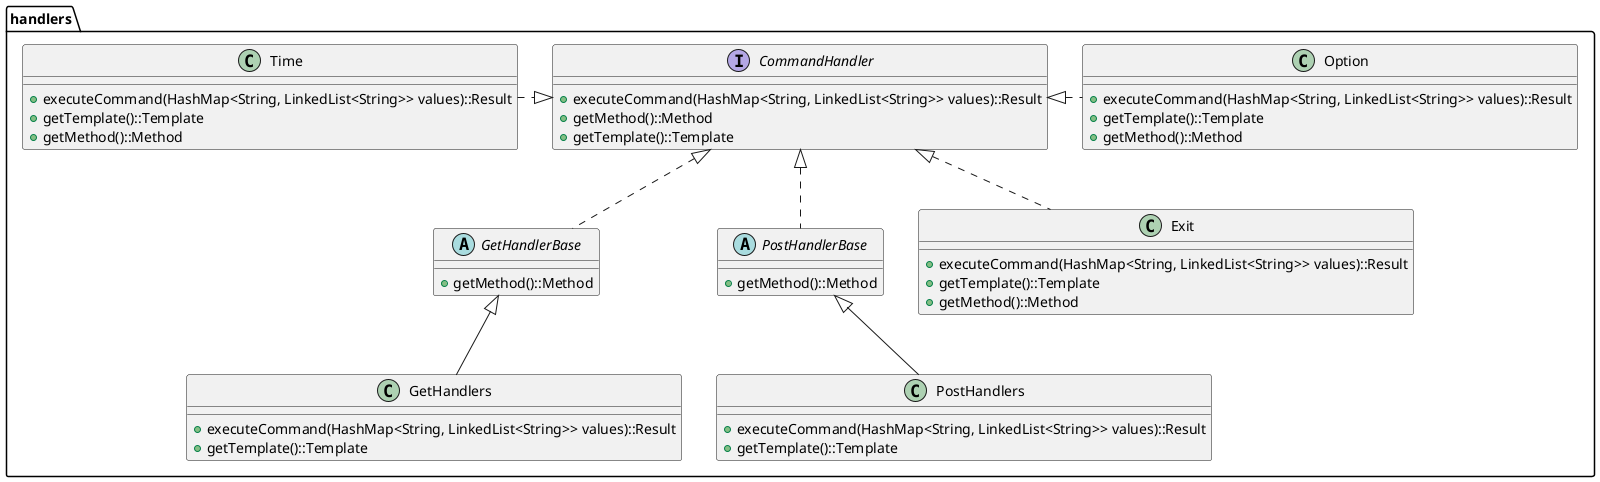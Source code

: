 @startuml
package handlers{
    interface CommandHandler{
           +executeCommand(HashMap<String, LinkedList<String>> values)::Result
           +getMethod()::Method
           +getTemplate()::Template
    }

    abstract GetHandlerBase{
          +getMethod()::Method
    }
    abstract PostHandlerBase{
          +getMethod()::Method
    }
    class Exit{
                +executeCommand(HashMap<String, LinkedList<String>> values)::Result
                +getTemplate()::Template
                +getMethod()::Method
    }
    class Option{
                +executeCommand(HashMap<String, LinkedList<String>> values)::Result
                +getTemplate()::Template
                +getMethod()::Method
        }
    class Time{
        +executeCommand(HashMap<String, LinkedList<String>> values)::Result
        +getTemplate()::Template
        +getMethod()::Method
    }


    class GetHandlers{
         +executeCommand(HashMap<String, LinkedList<String>> values)::Result
         +getTemplate()::Template
    }
    class PostHandlers{
        +executeCommand(HashMap<String, LinkedList<String>> values)::Result
        +getTemplate()::Template
    }
    CommandHandler<|.down-GetHandlerBase
    CommandHandler<|.down-PostHandlerBase
    CommandHandler<|.down-Exit
    CommandHandler<|..left-Time
    CommandHandler<|..right-Option
    GetHandlerBase<|-down- GetHandlers
    PostHandlerBase<|-down- PostHandlers
}

@enduml